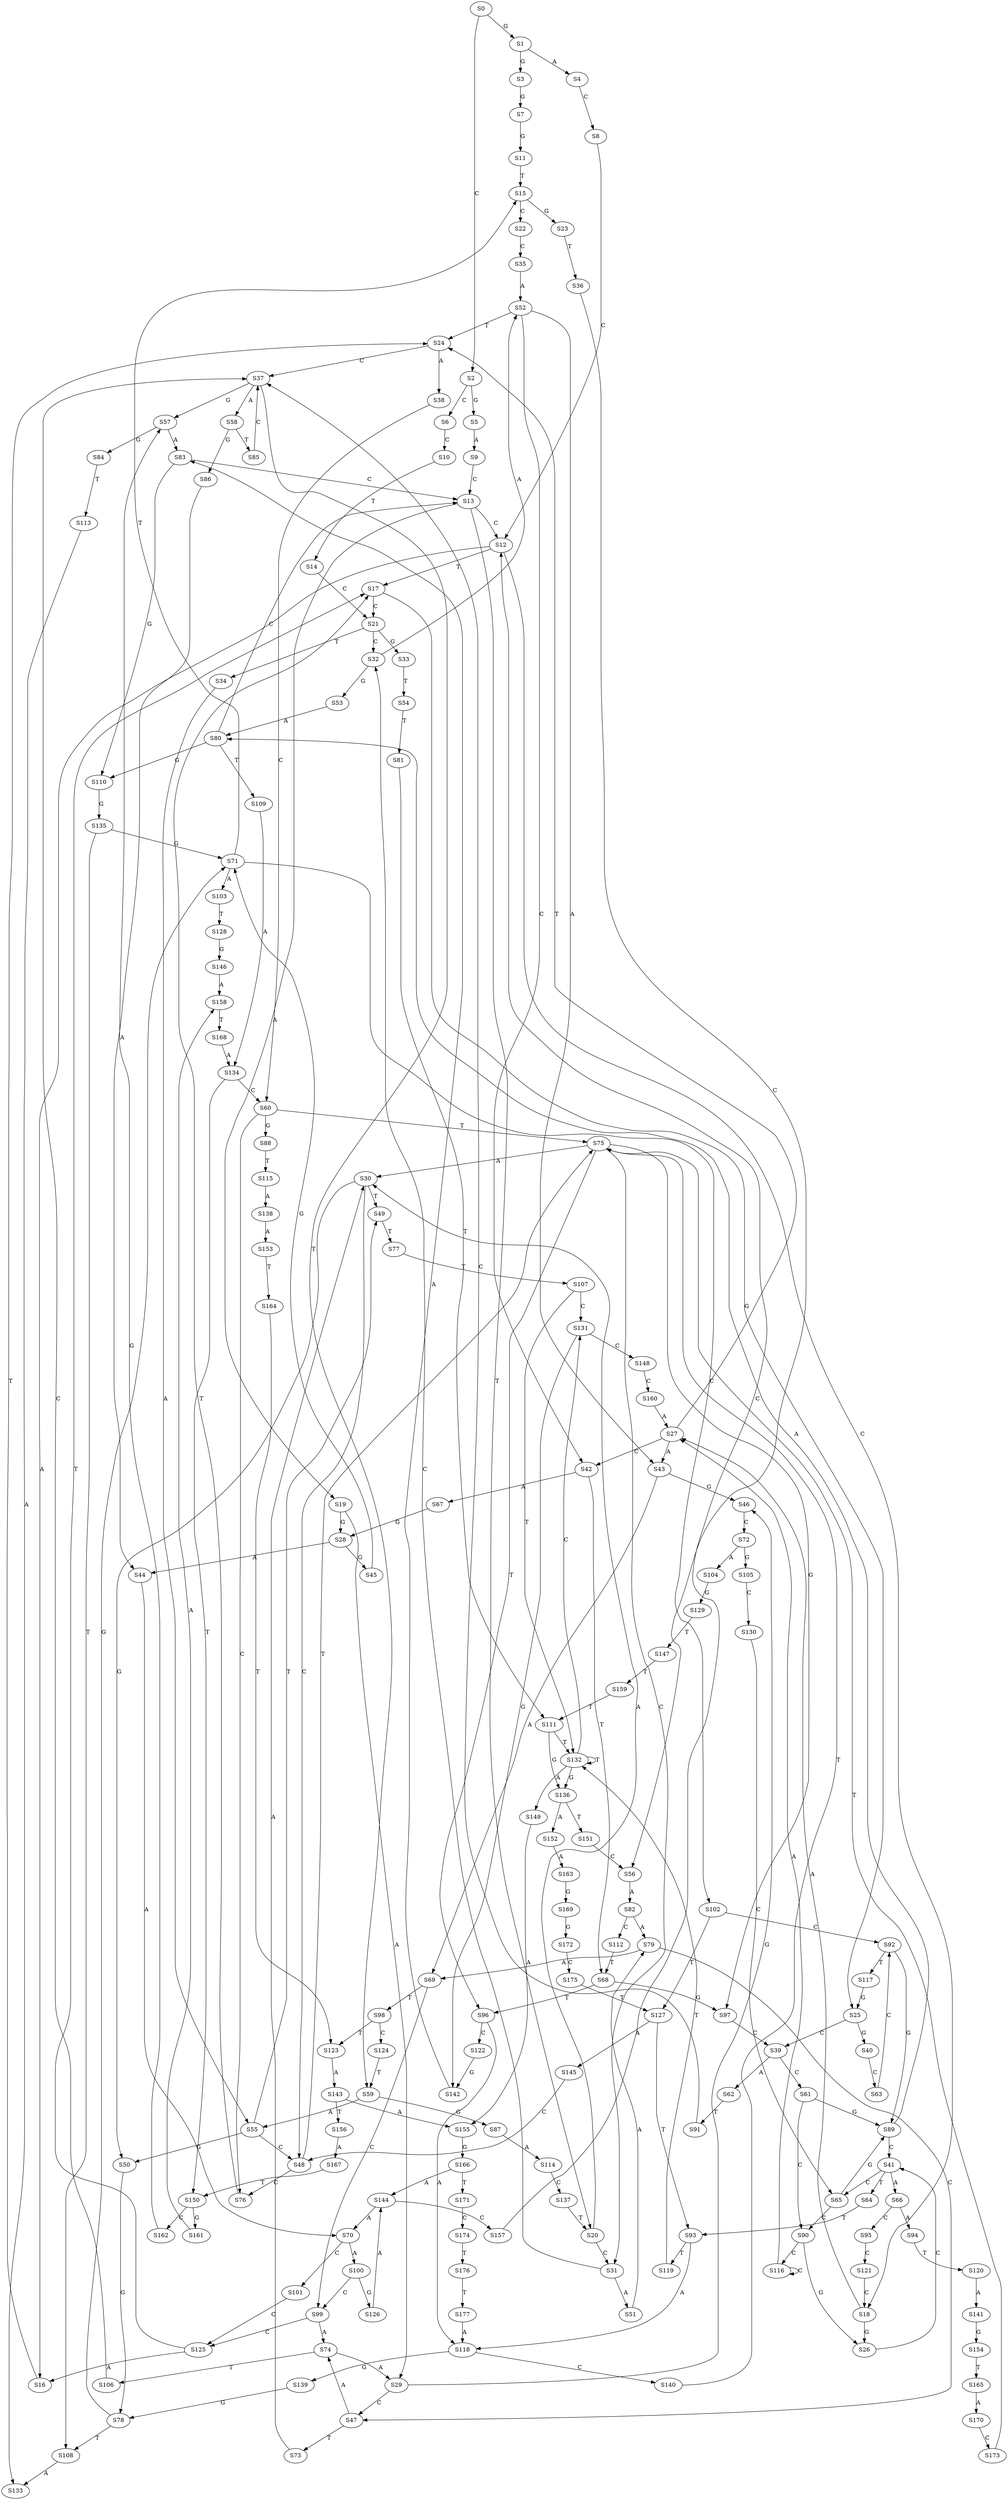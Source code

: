 strict digraph  {
	S0 -> S1 [ label = G ];
	S0 -> S2 [ label = C ];
	S1 -> S3 [ label = G ];
	S1 -> S4 [ label = A ];
	S2 -> S5 [ label = G ];
	S2 -> S6 [ label = C ];
	S3 -> S7 [ label = G ];
	S4 -> S8 [ label = C ];
	S5 -> S9 [ label = A ];
	S6 -> S10 [ label = C ];
	S7 -> S11 [ label = G ];
	S8 -> S12 [ label = C ];
	S9 -> S13 [ label = C ];
	S10 -> S14 [ label = T ];
	S11 -> S15 [ label = T ];
	S12 -> S16 [ label = A ];
	S12 -> S17 [ label = T ];
	S12 -> S18 [ label = C ];
	S13 -> S19 [ label = A ];
	S13 -> S12 [ label = C ];
	S13 -> S20 [ label = T ];
	S14 -> S21 [ label = C ];
	S15 -> S22 [ label = C ];
	S15 -> S23 [ label = G ];
	S16 -> S24 [ label = T ];
	S17 -> S25 [ label = G ];
	S17 -> S21 [ label = C ];
	S18 -> S26 [ label = G ];
	S18 -> S27 [ label = A ];
	S19 -> S28 [ label = G ];
	S19 -> S29 [ label = A ];
	S20 -> S30 [ label = A ];
	S20 -> S31 [ label = C ];
	S21 -> S32 [ label = C ];
	S21 -> S33 [ label = G ];
	S21 -> S34 [ label = T ];
	S22 -> S35 [ label = C ];
	S23 -> S36 [ label = T ];
	S24 -> S37 [ label = C ];
	S24 -> S38 [ label = A ];
	S25 -> S39 [ label = C ];
	S25 -> S40 [ label = G ];
	S26 -> S41 [ label = C ];
	S27 -> S42 [ label = C ];
	S27 -> S43 [ label = A ];
	S27 -> S24 [ label = T ];
	S28 -> S44 [ label = A ];
	S28 -> S45 [ label = G ];
	S29 -> S46 [ label = G ];
	S29 -> S47 [ label = C ];
	S30 -> S48 [ label = C ];
	S30 -> S49 [ label = T ];
	S30 -> S50 [ label = G ];
	S31 -> S32 [ label = C ];
	S31 -> S51 [ label = A ];
	S32 -> S52 [ label = A ];
	S32 -> S53 [ label = G ];
	S33 -> S54 [ label = T ];
	S34 -> S55 [ label = A ];
	S35 -> S52 [ label = A ];
	S36 -> S56 [ label = C ];
	S37 -> S57 [ label = G ];
	S37 -> S58 [ label = A ];
	S37 -> S59 [ label = T ];
	S38 -> S60 [ label = C ];
	S39 -> S61 [ label = C ];
	S39 -> S62 [ label = A ];
	S40 -> S63 [ label = C ];
	S41 -> S64 [ label = T ];
	S41 -> S65 [ label = C ];
	S41 -> S66 [ label = A ];
	S42 -> S67 [ label = A ];
	S42 -> S68 [ label = T ];
	S43 -> S69 [ label = A ];
	S43 -> S46 [ label = G ];
	S44 -> S70 [ label = A ];
	S45 -> S71 [ label = G ];
	S46 -> S72 [ label = C ];
	S47 -> S73 [ label = T ];
	S47 -> S74 [ label = A ];
	S48 -> S75 [ label = T ];
	S48 -> S76 [ label = C ];
	S49 -> S77 [ label = T ];
	S50 -> S78 [ label = G ];
	S51 -> S79 [ label = A ];
	S52 -> S42 [ label = C ];
	S52 -> S43 [ label = A ];
	S52 -> S24 [ label = T ];
	S53 -> S80 [ label = A ];
	S54 -> S81 [ label = T ];
	S55 -> S50 [ label = G ];
	S55 -> S48 [ label = C ];
	S55 -> S49 [ label = T ];
	S56 -> S82 [ label = A ];
	S57 -> S83 [ label = A ];
	S57 -> S84 [ label = G ];
	S58 -> S85 [ label = T ];
	S58 -> S86 [ label = G ];
	S59 -> S87 [ label = G ];
	S59 -> S55 [ label = A ];
	S60 -> S88 [ label = G ];
	S60 -> S76 [ label = C ];
	S60 -> S75 [ label = T ];
	S61 -> S89 [ label = G ];
	S61 -> S90 [ label = C ];
	S62 -> S91 [ label = T ];
	S63 -> S92 [ label = C ];
	S64 -> S93 [ label = T ];
	S65 -> S89 [ label = G ];
	S65 -> S90 [ label = C ];
	S66 -> S94 [ label = A ];
	S66 -> S95 [ label = C ];
	S67 -> S28 [ label = G ];
	S68 -> S96 [ label = T ];
	S68 -> S97 [ label = G ];
	S69 -> S98 [ label = T ];
	S69 -> S99 [ label = C ];
	S70 -> S100 [ label = A ];
	S70 -> S101 [ label = C ];
	S71 -> S102 [ label = C ];
	S71 -> S103 [ label = A ];
	S71 -> S15 [ label = T ];
	S72 -> S104 [ label = A ];
	S72 -> S105 [ label = G ];
	S73 -> S30 [ label = A ];
	S74 -> S29 [ label = A ];
	S74 -> S106 [ label = T ];
	S75 -> S96 [ label = T ];
	S75 -> S97 [ label = G ];
	S75 -> S30 [ label = A ];
	S75 -> S31 [ label = C ];
	S76 -> S17 [ label = T ];
	S77 -> S107 [ label = T ];
	S78 -> S108 [ label = T ];
	S78 -> S71 [ label = G ];
	S79 -> S47 [ label = C ];
	S79 -> S69 [ label = A ];
	S80 -> S13 [ label = C ];
	S80 -> S109 [ label = T ];
	S80 -> S110 [ label = G ];
	S81 -> S111 [ label = T ];
	S82 -> S112 [ label = C ];
	S82 -> S79 [ label = A ];
	S83 -> S13 [ label = C ];
	S83 -> S110 [ label = G ];
	S84 -> S113 [ label = T ];
	S85 -> S37 [ label = C ];
	S86 -> S44 [ label = A ];
	S87 -> S114 [ label = A ];
	S88 -> S115 [ label = T ];
	S89 -> S41 [ label = C ];
	S89 -> S80 [ label = A ];
	S90 -> S26 [ label = G ];
	S90 -> S116 [ label = C ];
	S91 -> S37 [ label = C ];
	S92 -> S89 [ label = G ];
	S92 -> S117 [ label = T ];
	S93 -> S118 [ label = A ];
	S93 -> S119 [ label = T ];
	S94 -> S120 [ label = T ];
	S95 -> S121 [ label = C ];
	S96 -> S122 [ label = C ];
	S96 -> S118 [ label = A ];
	S97 -> S39 [ label = C ];
	S98 -> S123 [ label = T ];
	S98 -> S124 [ label = C ];
	S99 -> S125 [ label = C ];
	S99 -> S74 [ label = A ];
	S100 -> S99 [ label = C ];
	S100 -> S126 [ label = G ];
	S101 -> S125 [ label = C ];
	S102 -> S127 [ label = T ];
	S102 -> S92 [ label = C ];
	S103 -> S128 [ label = T ];
	S104 -> S129 [ label = G ];
	S105 -> S130 [ label = C ];
	S106 -> S37 [ label = C ];
	S107 -> S131 [ label = C ];
	S107 -> S132 [ label = T ];
	S108 -> S133 [ label = A ];
	S109 -> S134 [ label = A ];
	S110 -> S135 [ label = G ];
	S111 -> S132 [ label = T ];
	S111 -> S136 [ label = G ];
	S112 -> S68 [ label = T ];
	S113 -> S133 [ label = A ];
	S114 -> S137 [ label = C ];
	S115 -> S138 [ label = A ];
	S116 -> S27 [ label = A ];
	S116 -> S116 [ label = C ];
	S117 -> S25 [ label = G ];
	S118 -> S139 [ label = G ];
	S118 -> S140 [ label = C ];
	S119 -> S132 [ label = T ];
	S120 -> S141 [ label = A ];
	S121 -> S18 [ label = C ];
	S122 -> S142 [ label = G ];
	S123 -> S143 [ label = A ];
	S124 -> S59 [ label = T ];
	S125 -> S17 [ label = T ];
	S125 -> S16 [ label = A ];
	S126 -> S144 [ label = A ];
	S127 -> S145 [ label = A ];
	S127 -> S93 [ label = T ];
	S128 -> S146 [ label = G ];
	S129 -> S147 [ label = T ];
	S130 -> S65 [ label = C ];
	S131 -> S148 [ label = C ];
	S131 -> S142 [ label = G ];
	S132 -> S149 [ label = A ];
	S132 -> S132 [ label = T ];
	S132 -> S131 [ label = C ];
	S132 -> S136 [ label = G ];
	S134 -> S60 [ label = C ];
	S134 -> S150 [ label = T ];
	S135 -> S71 [ label = G ];
	S135 -> S108 [ label = T ];
	S136 -> S151 [ label = T ];
	S136 -> S152 [ label = A ];
	S137 -> S20 [ label = T ];
	S138 -> S153 [ label = A ];
	S139 -> S78 [ label = G ];
	S140 -> S75 [ label = T ];
	S141 -> S154 [ label = G ];
	S142 -> S83 [ label = A ];
	S143 -> S155 [ label = A ];
	S143 -> S156 [ label = T ];
	S144 -> S157 [ label = C ];
	S144 -> S70 [ label = A ];
	S145 -> S48 [ label = C ];
	S146 -> S158 [ label = A ];
	S147 -> S159 [ label = T ];
	S148 -> S160 [ label = C ];
	S149 -> S155 [ label = A ];
	S150 -> S161 [ label = G ];
	S150 -> S162 [ label = C ];
	S151 -> S56 [ label = C ];
	S152 -> S163 [ label = A ];
	S153 -> S164 [ label = T ];
	S154 -> S165 [ label = T ];
	S155 -> S166 [ label = G ];
	S156 -> S167 [ label = A ];
	S157 -> S12 [ label = C ];
	S158 -> S168 [ label = T ];
	S159 -> S111 [ label = T ];
	S160 -> S27 [ label = A ];
	S161 -> S158 [ label = A ];
	S162 -> S57 [ label = G ];
	S163 -> S169 [ label = G ];
	S164 -> S123 [ label = T ];
	S165 -> S170 [ label = A ];
	S166 -> S171 [ label = T ];
	S166 -> S144 [ label = A ];
	S167 -> S150 [ label = T ];
	S168 -> S134 [ label = A ];
	S169 -> S172 [ label = G ];
	S170 -> S173 [ label = C ];
	S171 -> S174 [ label = C ];
	S172 -> S175 [ label = C ];
	S173 -> S75 [ label = T ];
	S174 -> S176 [ label = T ];
	S175 -> S127 [ label = T ];
	S176 -> S177 [ label = T ];
	S177 -> S118 [ label = A ];
}
